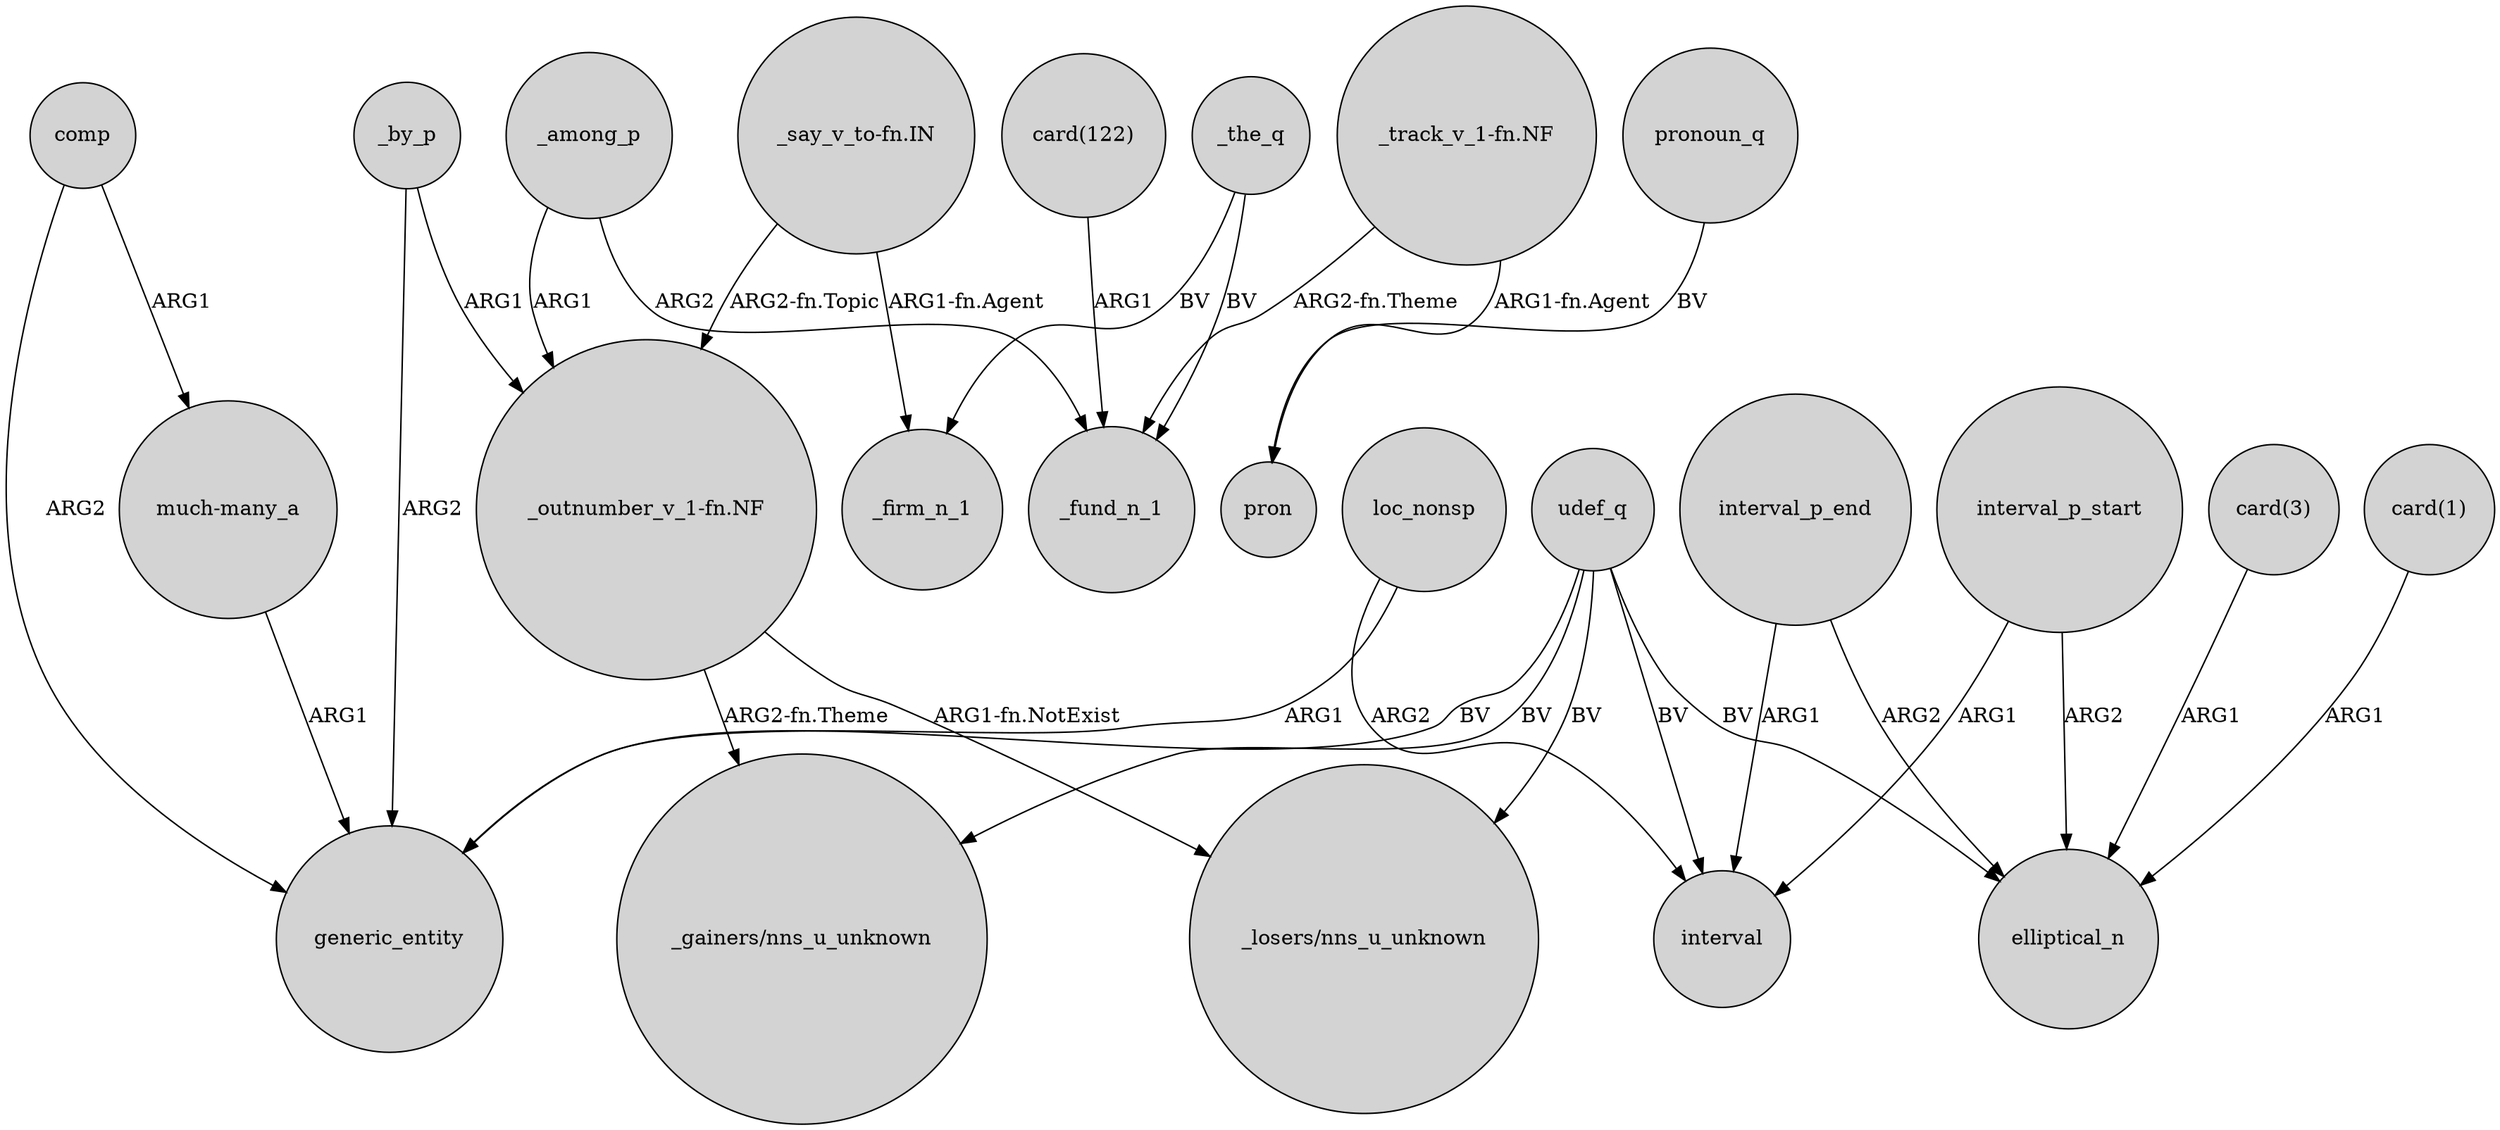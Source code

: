 digraph {
	node [shape=circle style=filled]
	loc_nonsp -> interval [label=ARG2]
	_among_p -> "_outnumber_v_1-fn.NF" [label=ARG1]
	udef_q -> generic_entity [label=BV]
	udef_q -> elliptical_n [label=BV]
	_by_p -> generic_entity [label=ARG2]
	"much-many_a" -> generic_entity [label=ARG1]
	"_say_v_to-fn.IN" -> "_outnumber_v_1-fn.NF" [label="ARG2-fn.Topic"]
	udef_q -> "_losers/nns_u_unknown" [label=BV]
	interval_p_end -> elliptical_n [label=ARG2]
	loc_nonsp -> generic_entity [label=ARG1]
	"_say_v_to-fn.IN" -> _firm_n_1 [label="ARG1-fn.Agent"]
	interval_p_start -> elliptical_n [label=ARG2]
	_the_q -> _fund_n_1 [label=BV]
	"card(3)" -> elliptical_n [label=ARG1]
	pronoun_q -> pron [label=BV]
	"_outnumber_v_1-fn.NF" -> "_gainers/nns_u_unknown" [label="ARG2-fn.Theme"]
	comp -> "much-many_a" [label=ARG1]
	interval_p_start -> interval [label=ARG1]
	udef_q -> "_gainers/nns_u_unknown" [label=BV]
	"_outnumber_v_1-fn.NF" -> "_losers/nns_u_unknown" [label="ARG1-fn.NotExist"]
	"_track_v_1-fn.NF" -> _fund_n_1 [label="ARG2-fn.Theme"]
	_by_p -> "_outnumber_v_1-fn.NF" [label=ARG1]
	_the_q -> _firm_n_1 [label=BV]
	_among_p -> _fund_n_1 [label=ARG2]
	interval_p_end -> interval [label=ARG1]
	"card(1)" -> elliptical_n [label=ARG1]
	comp -> generic_entity [label=ARG2]
	"card(122)" -> _fund_n_1 [label=ARG1]
	udef_q -> interval [label=BV]
	"_track_v_1-fn.NF" -> pron [label="ARG1-fn.Agent"]
}
